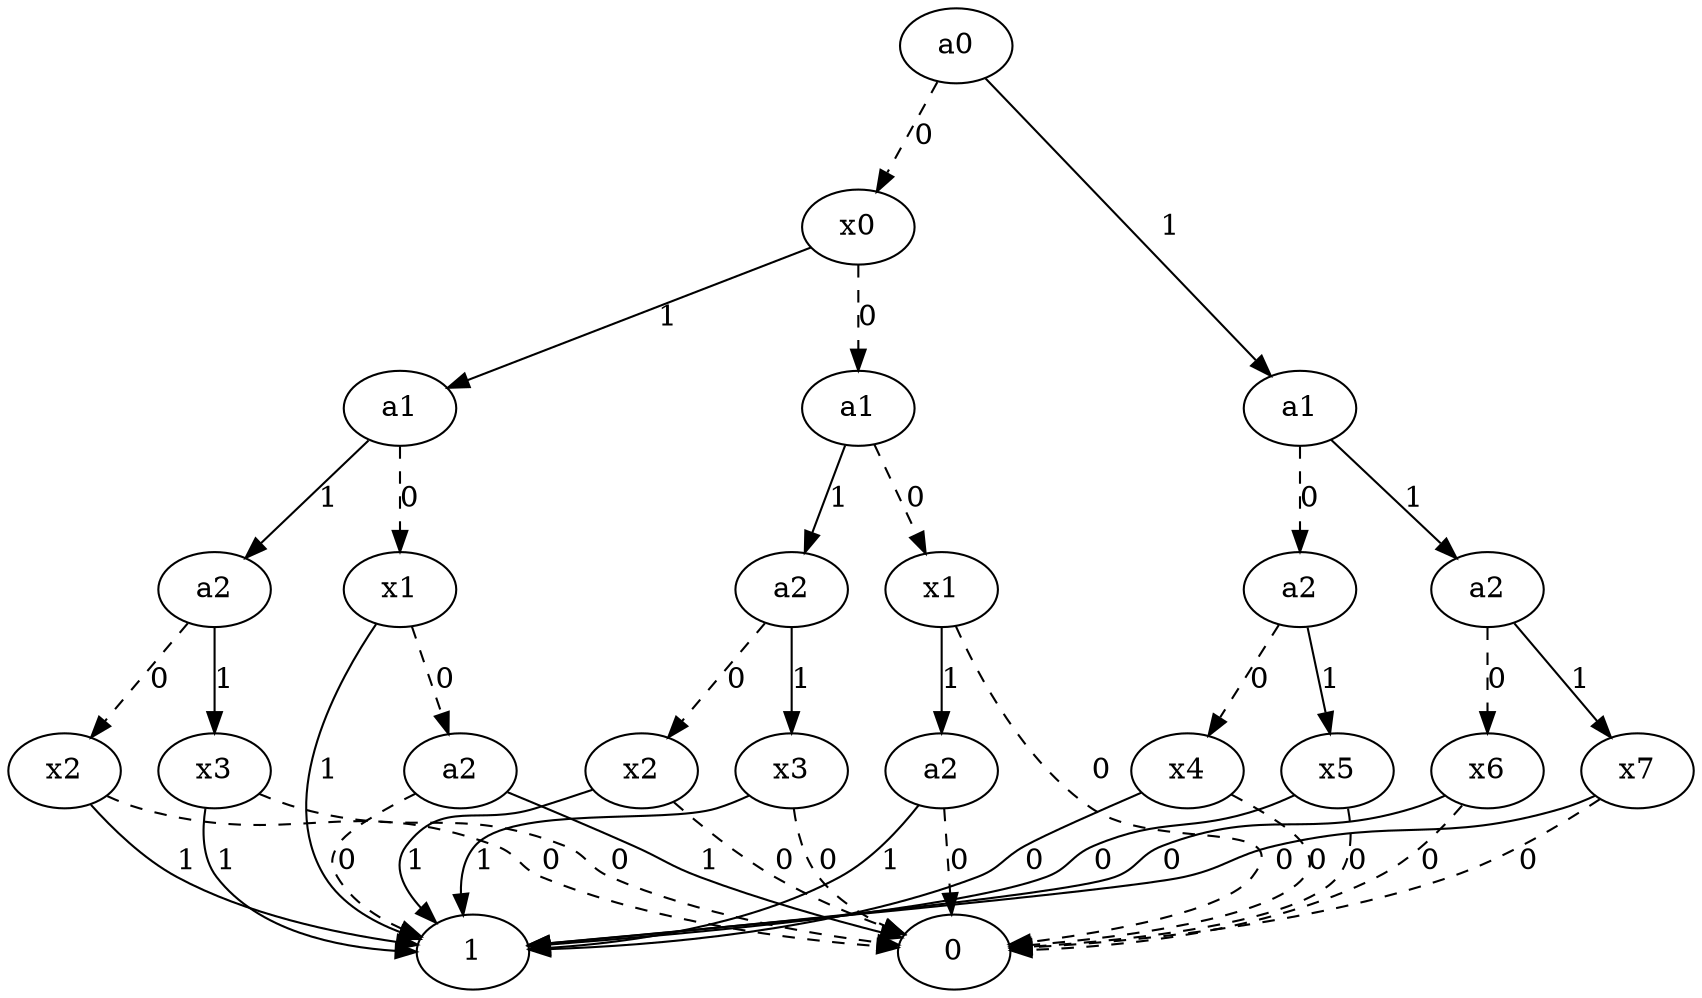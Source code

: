 digraph G {
    a0_0 [label="a0"]
    
    x0_0 [label="x0"]

    a1_0 [label="a1"]
    a1_1 [label="a1"]
    a1_2 [label="a1"]

    x1_0 [label="x1"]
    x1_2 [label="x1"]

    a2_1 [label="a2"]
    a2_2 [label="a2"]
    a2_4 [label="a2"]
    a2_6 [label="a2"]
    a2_8 [label="a2"]
    a2_10 [label="a2"]

    x2_4 [label="x2"]
    x2_12 [label="x2"]

    x3_0 [label="x3"]
    x3_1 [label="x3"]
    
    x4_0 [label="x4"]
    
    x5_0 [label="x5"]
    
    x6_0 [label="x6"]
    
    x7_0 [label="x7"]


    // Edges
    a0_0 -> x0_0 [style=dashed, label="0"]
    a0_0 -> a1_2 [style=solid, label="1"]

    x0_0 -> a1_0 [style=dashed, label="0"]
    x0_0 -> a1_1 [style=solid, label="1"]

    a1_0 -> x1_0 [style=dashed, label="0"]
    a1_0 -> a2_2 [style=solid, label="1"]
    a1_1 -> x1_2 [style=dashed, label="0"]
    a1_1 -> a2_6 [style=solid, label="1"]
    a1_2 -> a2_8 [style=dashed, label="0"]
    a1_2 -> a2_10 [style=solid, label="1"]

    x1_0 -> 0 [style=dashed, label="0"]

    x1_0 -> a2_1 [style=solid, label="1"]
    x1_2 -> a2_4 [style=dashed, label="0"]
    x1_2 -> 1 [style=solid, label="1"]
    
    
    a2_1 -> 0 [style=dashed, label="0"]
    a2_1 -> 1 [style=solid, label="1"]


    a2_2 -> x2_4 [style=dashed, label="0"]
    a2_2 -> x3_0 [style=solid, label="1"]
    a2_4 -> 1 [style=dashed, label="0"]
    a2_4 -> 0 [style=solid, label="1"]
    
    a2_6 -> x2_12 [style=dashed, label="0"]
    a2_6 -> x3_1 [style=solid, label="1"]
    a2_8 -> x4_0 [style=dashed, label="0"]
    a2_8 -> x5_0 [style=solid, label="1"]
    a2_10 -> x6_0 [style=dashed, label="0"]
    a2_10 -> x7_0 [style=solid, label="1"]
    
    x2_4 -> 0 [style=dashed, label="0"]
    x2_4 -> 1 [style=solid, label="1"]
    
    x2_12 -> 0 [style=dashed, label="0"]
    x2_12 -> 1 [style=solid, label="1"]


    x3_0 -> 0 [style=dashed, label="0"]
    x3_0 -> 1 [style=solid, label="1"]
    
    x3_1 -> 0 [style=dashed, label="0"]
    x3_1 -> 1 [style=solid, label="1"]
    
    x4_0 -> 0 [style=dashed, label="0"]
    x4_0 -> 1 [style=solid, label="0"]
    
    x5_0 -> 0 [style=dashed, label="0"]
    x5_0 -> 1 [style=solid, label="0"]
    
    x6_0 -> 0 [style=dashed, label="0"]
    x6_0 -> 1 [style=solid, label="0"]
    
    x7_0 -> 0 [style=dashed, label="0"]
    x7_0 -> 1 [style=solid, label="0"]
}


    
